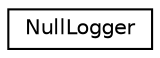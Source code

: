 digraph "Graphical Class Hierarchy"
{
 // LATEX_PDF_SIZE
  edge [fontname="Helvetica",fontsize="10",labelfontname="Helvetica",labelfontsize="10"];
  node [fontname="Helvetica",fontsize="10",shape=record];
  rankdir="LR";
  Node0 [label="NullLogger",height=0.2,width=0.4,color="black", fillcolor="white", style="filled",URL="$classloggers_1_1NullLogger.html",tooltip=" "];
}
